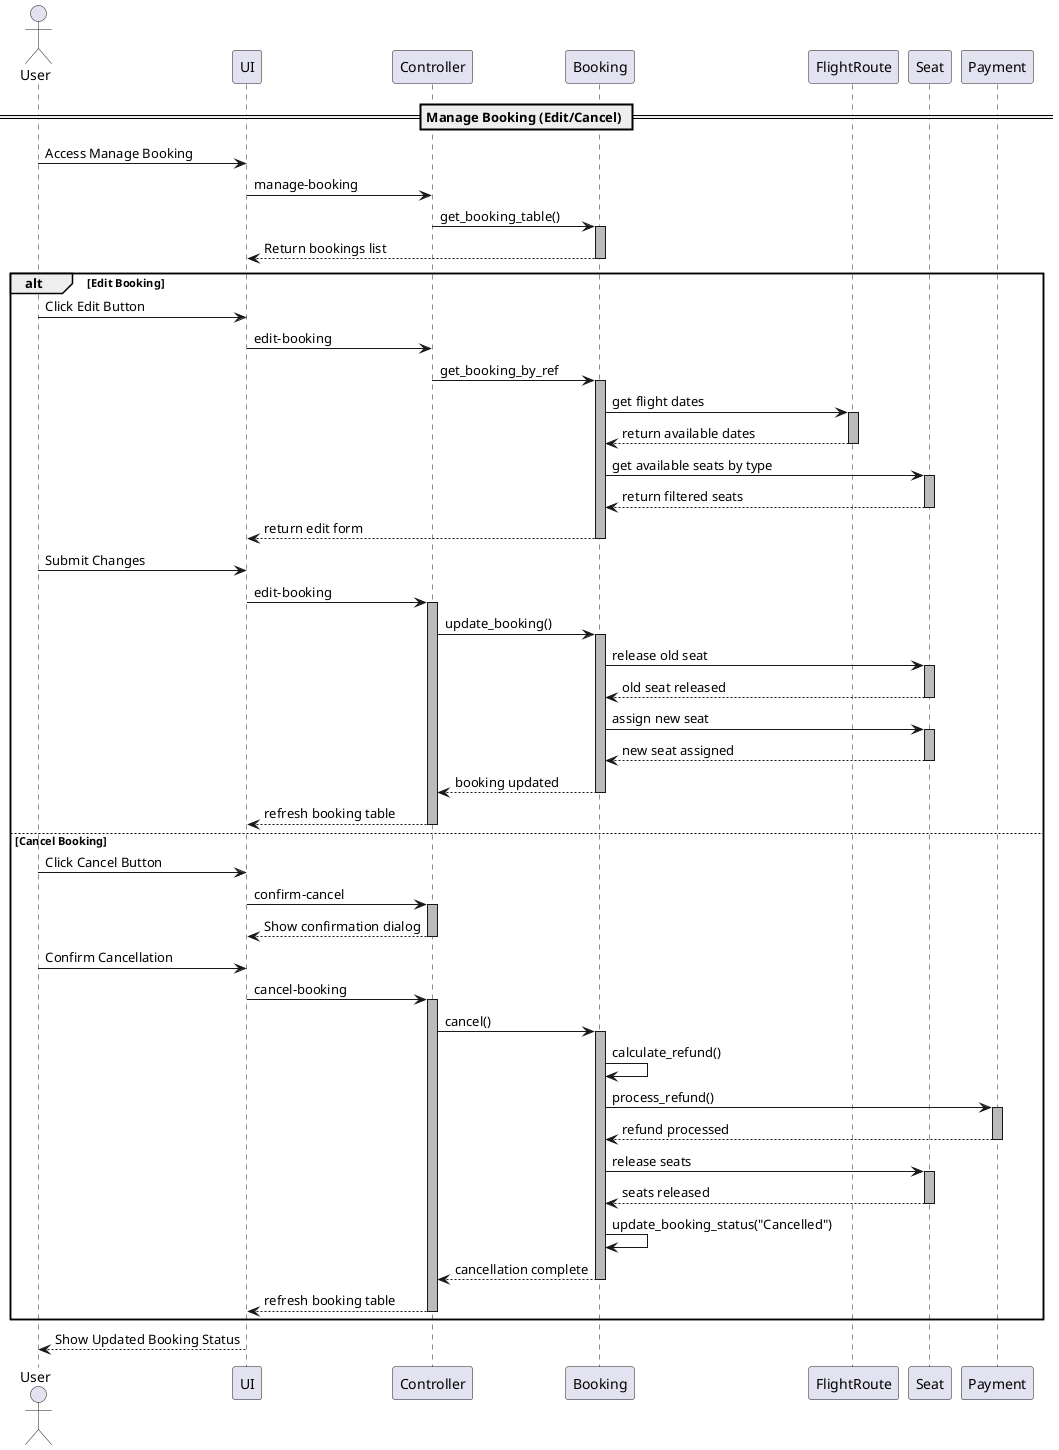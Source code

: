 @startuml Manage Booking Flow

actor "User" as user
participant "UI" as frontend
participant "Controller" as controller
participant "Booking" as booking
participant "FlightRoute" as flight
participant "Seat" as seat
participant "Payment" as payment

== Manage Booking (Edit/Cancel) ==

user -> frontend: Access Manage Booking
frontend -> controller: manage-booking
controller -> booking: get_booking_table()
activate booking #BBBBBB
booking --> frontend: Return bookings list
deactivate booking

alt Edit Booking
    user -> frontend: Click Edit Button
    frontend -> controller: edit-booking
    controller -> booking: get_booking_by_ref
    activate booking #BBBBBB
    booking -> flight: get flight dates
    activate flight #BBBBBB
    flight --> booking: return available dates
    deactivate flight
    booking -> seat: get available seats by type
    activate seat #BBBBBB
    seat --> booking: return filtered seats 
    deactivate seat 
    booking --> frontend: return edit form
    deactivate booking

    user -> frontend: Submit Changes
    frontend -> controller: edit-booking
    activate controller #BBBBBB
    controller -> booking: update_booking()
    activate booking #BBBBBB
    booking -> seat: release old seat
    activate seat #BBBBBB
    seat --> booking: old seat released
    deactivate seat
    booking -> seat: assign new seat
    activate seat #BBBBBB
    seat --> booking: new seat assigned
    deactivate seat
    booking --> controller: booking updated
    deactivate booking
    controller --> frontend: refresh booking table
    deactivate controller

else Cancel Booking
    user -> frontend: Click Cancel Button
    frontend -> controller: confirm-cancel
    activate controller #BBBBBB
    controller --> frontend: Show confirmation dialog
    deactivate controller
    user -> frontend: Confirm Cancellation
    frontend -> controller: cancel-booking
    activate controller #BBBBBB
    controller -> booking: cancel()
    activate booking #BBBBBB
    booking -> booking: calculate_refund()
    booking -> payment: process_refund()
    activate payment #BBBBBB
    payment --> booking: refund processed
    deactivate payment
    booking -> seat: release seats
    activate seat #BBBBBB
    seat --> booking: seats released
    deactivate seat
    booking -> booking: update_booking_status("Cancelled")
    booking --> controller: cancellation complete
    deactivate booking
    controller --> frontend: refresh booking table
    deactivate controller

end

frontend --> user: Show Updated Booking Status

@enduml